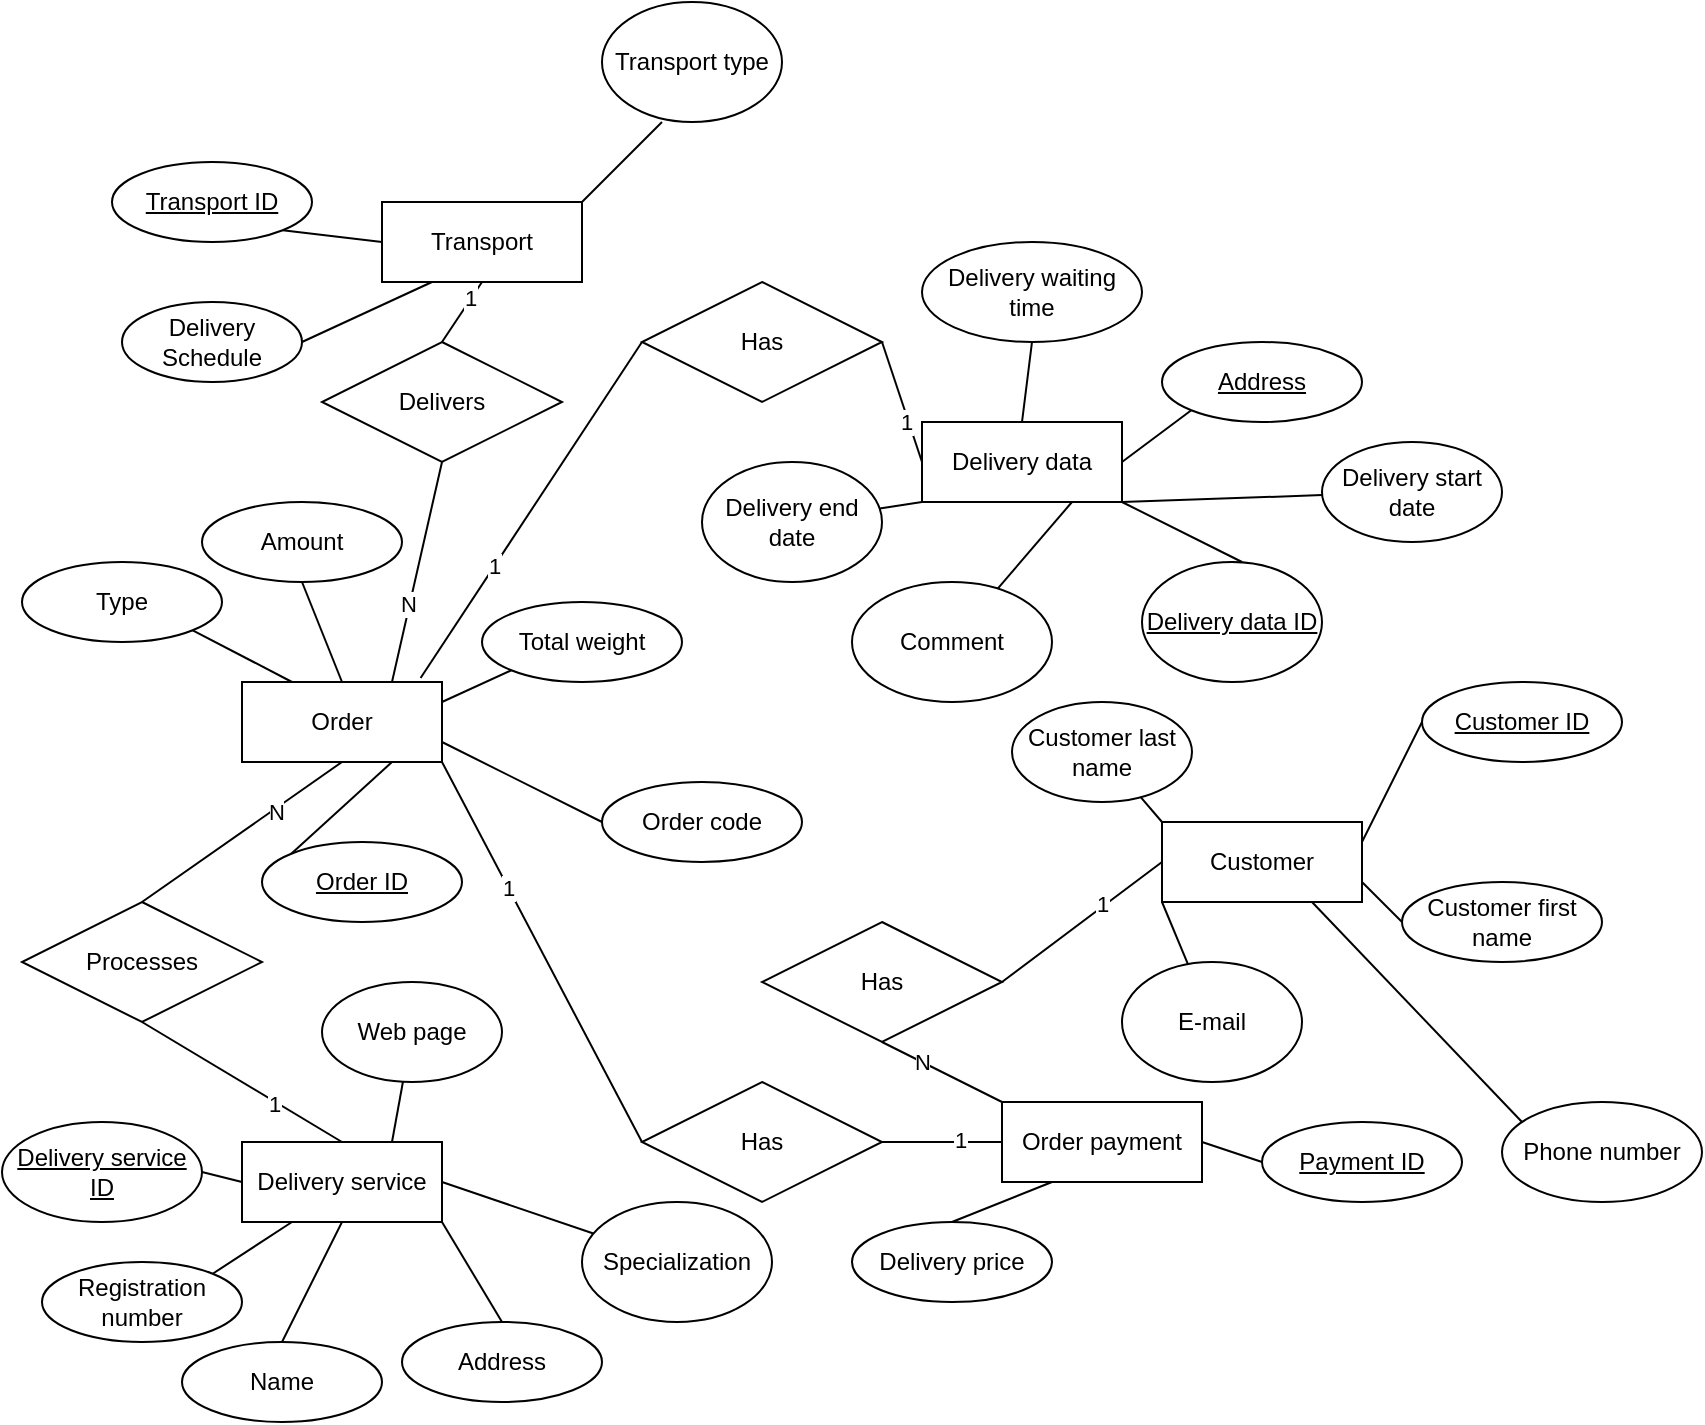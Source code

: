 <mxfile version="14.7.3" type="device"><diagram id="lSaMZZEraKPUulvWcpr4" name="Page-1"><mxGraphModel dx="782" dy="469" grid="1" gridSize="10" guides="1" tooltips="1" connect="1" arrows="1" fold="1" page="1" pageScale="1" pageWidth="850" pageHeight="1100" math="0" shadow="0"><root><mxCell id="0"/><mxCell id="1" parent="0"/><mxCell id="DlnKMRc-uSzthrfpr5x0-1" value="Order" style="whiteSpace=wrap;html=1;align=center;" parent="1" vertex="1"><mxGeometry x="120" y="480" width="100" height="40" as="geometry"/></mxCell><mxCell id="DlnKMRc-uSzthrfpr5x0-2" value="Order ID" style="ellipse;whiteSpace=wrap;html=1;align=center;fontStyle=4;" parent="1" vertex="1"><mxGeometry x="130" y="560" width="100" height="40" as="geometry"/></mxCell><mxCell id="DlnKMRc-uSzthrfpr5x0-5" value="" style="endArrow=none;html=1;rounded=0;entryX=0.75;entryY=1;entryDx=0;entryDy=0;exitX=0;exitY=0;exitDx=0;exitDy=0;" parent="1" source="DlnKMRc-uSzthrfpr5x0-2" target="DlnKMRc-uSzthrfpr5x0-1" edge="1"><mxGeometry relative="1" as="geometry"><mxPoint x="150" y="560" as="sourcePoint"/><mxPoint x="480" y="510" as="targetPoint"/></mxGeometry></mxCell><mxCell id="DlnKMRc-uSzthrfpr5x0-10" value="Delivery service" style="whiteSpace=wrap;html=1;align=center;" parent="1" vertex="1"><mxGeometry x="120" y="710" width="100" height="40" as="geometry"/></mxCell><mxCell id="DlnKMRc-uSzthrfpr5x0-16" value="Customer" style="whiteSpace=wrap;html=1;align=center;" parent="1" vertex="1"><mxGeometry x="580" y="550" width="100" height="40" as="geometry"/></mxCell><mxCell id="DlnKMRc-uSzthrfpr5x0-25" value="Delivery service ID" style="ellipse;whiteSpace=wrap;html=1;align=center;fontStyle=4;" parent="1" vertex="1"><mxGeometry y="700" width="100" height="50" as="geometry"/></mxCell><mxCell id="DlnKMRc-uSzthrfpr5x0-28" value="" style="endArrow=none;html=1;rounded=0;exitX=1;exitY=0.5;exitDx=0;exitDy=0;entryX=0;entryY=0.5;entryDx=0;entryDy=0;" parent="1" source="DlnKMRc-uSzthrfpr5x0-25" target="DlnKMRc-uSzthrfpr5x0-10" edge="1"><mxGeometry relative="1" as="geometry"><mxPoint x="370" y="510" as="sourcePoint"/><mxPoint x="530" y="510" as="targetPoint"/></mxGeometry></mxCell><mxCell id="DlnKMRc-uSzthrfpr5x0-29" value="Type" style="ellipse;whiteSpace=wrap;html=1;align=center;" parent="1" vertex="1"><mxGeometry x="10" y="420" width="100" height="40" as="geometry"/></mxCell><mxCell id="DlnKMRc-uSzthrfpr5x0-30" value="" style="endArrow=none;html=1;rounded=0;exitX=1;exitY=1;exitDx=0;exitDy=0;entryX=0.25;entryY=0;entryDx=0;entryDy=0;" parent="1" source="DlnKMRc-uSzthrfpr5x0-29" target="DlnKMRc-uSzthrfpr5x0-1" edge="1"><mxGeometry relative="1" as="geometry"><mxPoint x="220" y="540" as="sourcePoint"/><mxPoint x="70" y="510" as="targetPoint"/></mxGeometry></mxCell><mxCell id="DlnKMRc-uSzthrfpr5x0-36" value="Registration number" style="ellipse;whiteSpace=wrap;html=1;align=center;" parent="1" vertex="1"><mxGeometry x="20" y="770" width="100" height="40" as="geometry"/></mxCell><mxCell id="DlnKMRc-uSzthrfpr5x0-37" value="" style="endArrow=none;html=1;rounded=0;exitX=1;exitY=0;exitDx=0;exitDy=0;entryX=0.25;entryY=1;entryDx=0;entryDy=0;" parent="1" source="DlnKMRc-uSzthrfpr5x0-36" target="DlnKMRc-uSzthrfpr5x0-10" edge="1"><mxGeometry relative="1" as="geometry"><mxPoint x="400" y="750" as="sourcePoint"/><mxPoint x="455" y="690" as="targetPoint"/></mxGeometry></mxCell><mxCell id="DlnKMRc-uSzthrfpr5x0-44" value="Delivery data" style="whiteSpace=wrap;html=1;align=center;" parent="1" vertex="1"><mxGeometry x="460" y="350" width="100" height="40" as="geometry"/></mxCell><mxCell id="DlnKMRc-uSzthrfpr5x0-52" value="Has" style="shape=rhombus;perimeter=rhombusPerimeter;whiteSpace=wrap;html=1;align=center;" parent="1" vertex="1"><mxGeometry x="320" y="280" width="120" height="60" as="geometry"/></mxCell><mxCell id="DlnKMRc-uSzthrfpr5x0-53" value="" style="endArrow=none;html=1;rounded=0;entryX=1;entryY=0.5;entryDx=0;entryDy=0;exitX=0;exitY=0.5;exitDx=0;exitDy=0;" parent="1" source="DlnKMRc-uSzthrfpr5x0-44" target="DlnKMRc-uSzthrfpr5x0-52" edge="1"><mxGeometry relative="1" as="geometry"><mxPoint x="430" y="510" as="sourcePoint"/><mxPoint x="205" y="490" as="targetPoint"/></mxGeometry></mxCell><mxCell id="DlnKMRc-uSzthrfpr5x0-57" value="1" style="edgeLabel;html=1;align=center;verticalAlign=middle;resizable=0;points=[];" parent="DlnKMRc-uSzthrfpr5x0-53" vertex="1" connectable="0"><mxGeometry x="-0.307" y="1" relative="1" as="geometry"><mxPoint as="offset"/></mxGeometry></mxCell><mxCell id="DlnKMRc-uSzthrfpr5x0-58" value="Address" style="ellipse;whiteSpace=wrap;html=1;align=center;" parent="1" vertex="1"><mxGeometry x="200" y="800" width="100" height="40" as="geometry"/></mxCell><mxCell id="DlnKMRc-uSzthrfpr5x0-59" value="Name" style="ellipse;whiteSpace=wrap;html=1;align=center;" parent="1" vertex="1"><mxGeometry x="90" y="810" width="100" height="40" as="geometry"/></mxCell><mxCell id="DlnKMRc-uSzthrfpr5x0-60" value="" style="endArrow=none;html=1;rounded=0;exitX=0.5;exitY=0;exitDx=0;exitDy=0;entryX=0.5;entryY=1;entryDx=0;entryDy=0;" parent="1" source="DlnKMRc-uSzthrfpr5x0-59" target="DlnKMRc-uSzthrfpr5x0-10" edge="1"><mxGeometry relative="1" as="geometry"><mxPoint x="440" y="740" as="sourcePoint"/><mxPoint x="495" y="680" as="targetPoint"/></mxGeometry></mxCell><mxCell id="DlnKMRc-uSzthrfpr5x0-61" value="" style="endArrow=none;html=1;rounded=0;exitX=1;exitY=1;exitDx=0;exitDy=0;entryX=0.5;entryY=0;entryDx=0;entryDy=0;" parent="1" source="DlnKMRc-uSzthrfpr5x0-10" target="DlnKMRc-uSzthrfpr5x0-58" edge="1"><mxGeometry relative="1" as="geometry"><mxPoint x="505" y="760" as="sourcePoint"/><mxPoint x="560" y="700" as="targetPoint"/></mxGeometry></mxCell><mxCell id="DlnKMRc-uSzthrfpr5x0-66" value="&lt;u&gt;Customer ID&lt;/u&gt;" style="ellipse;whiteSpace=wrap;html=1;align=center;" parent="1" vertex="1"><mxGeometry x="710" y="480" width="100" height="40" as="geometry"/></mxCell><mxCell id="DlnKMRc-uSzthrfpr5x0-67" value="" style="endArrow=none;html=1;rounded=0;exitX=1;exitY=0.25;exitDx=0;exitDy=0;entryX=0;entryY=0.5;entryDx=0;entryDy=0;" parent="1" source="DlnKMRc-uSzthrfpr5x0-16" target="DlnKMRc-uSzthrfpr5x0-66" edge="1"><mxGeometry relative="1" as="geometry"><mxPoint x="655.355" y="695.858" as="sourcePoint"/><mxPoint x="840" y="540" as="targetPoint"/></mxGeometry></mxCell><mxCell id="DlnKMRc-uSzthrfpr5x0-68" value="Transport" style="whiteSpace=wrap;html=1;align=center;" parent="1" vertex="1"><mxGeometry x="190" y="240" width="100" height="40" as="geometry"/></mxCell><mxCell id="DlnKMRc-uSzthrfpr5x0-69" value="" style="endArrow=none;html=1;rounded=0;exitX=0;exitY=0.5;exitDx=0;exitDy=0;entryX=0.893;entryY=-0.05;entryDx=0;entryDy=0;entryPerimeter=0;" parent="1" source="DlnKMRc-uSzthrfpr5x0-52" target="DlnKMRc-uSzthrfpr5x0-1" edge="1"><mxGeometry relative="1" as="geometry"><mxPoint x="329.5" y="420" as="sourcePoint"/><mxPoint x="329.5" y="320" as="targetPoint"/><Array as="points"><mxPoint x="320" y="310"/></Array></mxGeometry></mxCell><mxCell id="DlnKMRc-uSzthrfpr5x0-70" value="1" style="edgeLabel;html=1;align=center;verticalAlign=middle;resizable=0;points=[];" parent="DlnKMRc-uSzthrfpr5x0-69" vertex="1" connectable="0"><mxGeometry x="0.332" y="-1" relative="1" as="geometry"><mxPoint as="offset"/></mxGeometry></mxCell><mxCell id="DlnKMRc-uSzthrfpr5x0-71" value="&lt;u&gt;Transport ID&lt;/u&gt;" style="ellipse;whiteSpace=wrap;html=1;align=center;" parent="1" vertex="1"><mxGeometry x="55" y="220" width="100" height="40" as="geometry"/></mxCell><mxCell id="DlnKMRc-uSzthrfpr5x0-72" value="" style="endArrow=none;html=1;rounded=0;entryX=0;entryY=0.5;entryDx=0;entryDy=0;exitX=1;exitY=1;exitDx=0;exitDy=0;" parent="1" source="DlnKMRc-uSzthrfpr5x0-71" target="DlnKMRc-uSzthrfpr5x0-68" edge="1"><mxGeometry relative="1" as="geometry"><mxPoint x="410" y="270" as="sourcePoint"/><mxPoint x="369.5" y="340" as="targetPoint"/></mxGeometry></mxCell><mxCell id="DlnKMRc-uSzthrfpr5x0-73" value="Total weight" style="ellipse;whiteSpace=wrap;html=1;align=center;" parent="1" vertex="1"><mxGeometry x="240" y="440" width="100" height="40" as="geometry"/></mxCell><mxCell id="DlnKMRc-uSzthrfpr5x0-74" value="" style="endArrow=none;html=1;rounded=0;exitX=0;exitY=0.5;exitDx=0;exitDy=0;entryX=1;entryY=0.75;entryDx=0;entryDy=0;startArrow=none;" parent="1" source="DlnKMRc-uSzthrfpr5x0-6" target="DlnKMRc-uSzthrfpr5x0-1" edge="1"><mxGeometry relative="1" as="geometry"><mxPoint x="80" y="500" as="sourcePoint"/><mxPoint x="155" y="570" as="targetPoint"/></mxGeometry></mxCell><mxCell id="DlnKMRc-uSzthrfpr5x0-75" value="Delivers" style="shape=rhombus;perimeter=rhombusPerimeter;whiteSpace=wrap;html=1;align=center;" parent="1" vertex="1"><mxGeometry x="160" y="310" width="120" height="60" as="geometry"/></mxCell><mxCell id="DlnKMRc-uSzthrfpr5x0-76" value="" style="endArrow=none;html=1;rounded=0;exitX=0.5;exitY=1;exitDx=0;exitDy=0;entryX=0.75;entryY=0;entryDx=0;entryDy=0;" parent="1" source="DlnKMRc-uSzthrfpr5x0-75" target="DlnKMRc-uSzthrfpr5x0-1" edge="1"><mxGeometry relative="1" as="geometry"><mxPoint x="115.355" y="414.142" as="sourcePoint"/><mxPoint x="155" y="490" as="targetPoint"/></mxGeometry></mxCell><mxCell id="DlnKMRc-uSzthrfpr5x0-78" value="N" style="edgeLabel;html=1;align=center;verticalAlign=middle;resizable=0;points=[];" parent="DlnKMRc-uSzthrfpr5x0-76" vertex="1" connectable="0"><mxGeometry x="0.295" y="-1" relative="1" as="geometry"><mxPoint as="offset"/></mxGeometry></mxCell><mxCell id="DlnKMRc-uSzthrfpr5x0-77" value="" style="endArrow=none;html=1;rounded=0;exitX=0.5;exitY=0;exitDx=0;exitDy=0;entryX=0.5;entryY=1;entryDx=0;entryDy=0;" parent="1" source="DlnKMRc-uSzthrfpr5x0-75" target="DlnKMRc-uSzthrfpr5x0-68" edge="1"><mxGeometry relative="1" as="geometry"><mxPoint x="250.355" y="350.002" as="sourcePoint"/><mxPoint x="290" y="425.86" as="targetPoint"/></mxGeometry></mxCell><mxCell id="DlnKMRc-uSzthrfpr5x0-79" value="1" style="edgeLabel;html=1;align=center;verticalAlign=middle;resizable=0;points=[];" parent="DlnKMRc-uSzthrfpr5x0-77" vertex="1" connectable="0"><mxGeometry x="0.404" y="1" relative="1" as="geometry"><mxPoint as="offset"/></mxGeometry></mxCell><mxCell id="DlnKMRc-uSzthrfpr5x0-81" value="Delivery Schedule" style="ellipse;whiteSpace=wrap;html=1;align=center;" parent="1" vertex="1"><mxGeometry x="60" y="290" width="90" height="40" as="geometry"/></mxCell><mxCell id="DlnKMRc-uSzthrfpr5x0-82" value="" style="endArrow=none;html=1;rounded=0;entryX=0.25;entryY=1;entryDx=0;entryDy=0;exitX=1;exitY=0.5;exitDx=0;exitDy=0;" parent="1" source="DlnKMRc-uSzthrfpr5x0-81" target="DlnKMRc-uSzthrfpr5x0-68" edge="1"><mxGeometry relative="1" as="geometry"><mxPoint x="435" y="250" as="sourcePoint"/><mxPoint x="400" y="290" as="targetPoint"/></mxGeometry></mxCell><mxCell id="DlnKMRc-uSzthrfpr5x0-84" value="Order payment" style="whiteSpace=wrap;html=1;align=center;" parent="1" vertex="1"><mxGeometry x="500" y="690" width="100" height="40" as="geometry"/></mxCell><mxCell id="DlnKMRc-uSzthrfpr5x0-85" value="Has" style="shape=rhombus;perimeter=rhombusPerimeter;whiteSpace=wrap;html=1;align=center;" parent="1" vertex="1"><mxGeometry x="320" y="680" width="120" height="60" as="geometry"/></mxCell><mxCell id="DlnKMRc-uSzthrfpr5x0-86" value="" style="endArrow=none;html=1;rounded=0;exitX=1;exitY=0.5;exitDx=0;exitDy=0;entryX=0;entryY=0.5;entryDx=0;entryDy=0;" parent="1" source="DlnKMRc-uSzthrfpr5x0-85" target="DlnKMRc-uSzthrfpr5x0-84" edge="1"><mxGeometry relative="1" as="geometry"><mxPoint x="530" y="690" as="sourcePoint"/><mxPoint x="524.645" y="725.858" as="targetPoint"/></mxGeometry></mxCell><mxCell id="DlnKMRc-uSzthrfpr5x0-89" value="1" style="edgeLabel;html=1;align=center;verticalAlign=middle;resizable=0;points=[];" parent="DlnKMRc-uSzthrfpr5x0-86" vertex="1" connectable="0"><mxGeometry x="0.275" y="1" relative="1" as="geometry"><mxPoint as="offset"/></mxGeometry></mxCell><mxCell id="DlnKMRc-uSzthrfpr5x0-87" value="" style="endArrow=none;html=1;rounded=0;exitX=1;exitY=1;exitDx=0;exitDy=0;entryX=0;entryY=0.5;entryDx=0;entryDy=0;" parent="1" source="DlnKMRc-uSzthrfpr5x0-1" target="DlnKMRc-uSzthrfpr5x0-85" edge="1"><mxGeometry relative="1" as="geometry"><mxPoint x="540" y="700" as="sourcePoint"/><mxPoint x="534.645" y="735.858" as="targetPoint"/></mxGeometry></mxCell><mxCell id="DlnKMRc-uSzthrfpr5x0-88" value="1" style="edgeLabel;html=1;align=center;verticalAlign=middle;resizable=0;points=[];" parent="DlnKMRc-uSzthrfpr5x0-87" vertex="1" connectable="0"><mxGeometry x="-0.339" relative="1" as="geometry"><mxPoint as="offset"/></mxGeometry></mxCell><mxCell id="DlnKMRc-uSzthrfpr5x0-90" value="Has" style="shape=rhombus;perimeter=rhombusPerimeter;whiteSpace=wrap;html=1;align=center;" parent="1" vertex="1"><mxGeometry x="380" y="600" width="120" height="60" as="geometry"/></mxCell><mxCell id="DlnKMRc-uSzthrfpr5x0-92" value="" style="endArrow=none;html=1;rounded=0;exitX=0.5;exitY=1;exitDx=0;exitDy=0;entryX=0;entryY=0;entryDx=0;entryDy=0;" parent="1" source="DlnKMRc-uSzthrfpr5x0-90" target="DlnKMRc-uSzthrfpr5x0-84" edge="1"><mxGeometry relative="1" as="geometry"><mxPoint x="790" y="560" as="sourcePoint"/><mxPoint x="910" y="600" as="targetPoint"/></mxGeometry></mxCell><mxCell id="DlnKMRc-uSzthrfpr5x0-93" value="N" style="edgeLabel;html=1;align=center;verticalAlign=middle;resizable=0;points=[];" parent="DlnKMRc-uSzthrfpr5x0-92" vertex="1" connectable="0"><mxGeometry x="-0.339" relative="1" as="geometry"><mxPoint as="offset"/></mxGeometry></mxCell><mxCell id="DlnKMRc-uSzthrfpr5x0-94" value="" style="endArrow=none;html=1;rounded=0;exitX=1;exitY=0.5;exitDx=0;exitDy=0;entryX=0;entryY=0.5;entryDx=0;entryDy=0;" parent="1" source="DlnKMRc-uSzthrfpr5x0-90" target="DlnKMRc-uSzthrfpr5x0-16" edge="1"><mxGeometry relative="1" as="geometry"><mxPoint x="890" y="660" as="sourcePoint"/><mxPoint x="940" y="700" as="targetPoint"/><Array as="points"><mxPoint x="500" y="630"/></Array></mxGeometry></mxCell><mxCell id="DlnKMRc-uSzthrfpr5x0-95" value="1" style="edgeLabel;html=1;align=center;verticalAlign=middle;resizable=0;points=[];" parent="DlnKMRc-uSzthrfpr5x0-94" vertex="1" connectable="0"><mxGeometry x="0.275" y="1" relative="1" as="geometry"><mxPoint as="offset"/></mxGeometry></mxCell><mxCell id="DlnKMRc-uSzthrfpr5x0-96" value="Delivery price" style="ellipse;whiteSpace=wrap;html=1;align=center;" parent="1" vertex="1"><mxGeometry x="425" y="750" width="100" height="40" as="geometry"/></mxCell><mxCell id="DlnKMRc-uSzthrfpr5x0-98" value="&lt;u&gt;Payment ID&lt;/u&gt;" style="ellipse;whiteSpace=wrap;html=1;align=center;" parent="1" vertex="1"><mxGeometry x="630" y="700" width="100" height="40" as="geometry"/></mxCell><mxCell id="DlnKMRc-uSzthrfpr5x0-99" value="" style="endArrow=none;html=1;rounded=0;entryX=0;entryY=0.5;entryDx=0;entryDy=0;exitX=1;exitY=0.5;exitDx=0;exitDy=0;" parent="1" source="DlnKMRc-uSzthrfpr5x0-84" target="DlnKMRc-uSzthrfpr5x0-98" edge="1"><mxGeometry relative="1" as="geometry"><mxPoint x="595.355" y="754.142" as="sourcePoint"/><mxPoint x="610" y="800" as="targetPoint"/></mxGeometry></mxCell><mxCell id="DlnKMRc-uSzthrfpr5x0-101" value="" style="endArrow=none;html=1;rounded=0;entryX=0.5;entryY=0;entryDx=0;entryDy=0;exitX=0.25;exitY=1;exitDx=0;exitDy=0;" parent="1" source="DlnKMRc-uSzthrfpr5x0-84" target="DlnKMRc-uSzthrfpr5x0-96" edge="1"><mxGeometry relative="1" as="geometry"><mxPoint x="615.355" y="774.142" as="sourcePoint"/><mxPoint x="630" y="820" as="targetPoint"/></mxGeometry></mxCell><mxCell id="DlnKMRc-uSzthrfpr5x0-103" value="Delivery waiting time" style="ellipse;whiteSpace=wrap;html=1;align=center;" parent="1" vertex="1"><mxGeometry x="460" y="260" width="110" height="50" as="geometry"/></mxCell><mxCell id="DlnKMRc-uSzthrfpr5x0-104" value="" style="endArrow=none;html=1;rounded=0;entryX=0.5;entryY=1;entryDx=0;entryDy=0;exitX=0.5;exitY=0;exitDx=0;exitDy=0;" parent="1" source="DlnKMRc-uSzthrfpr5x0-44" target="DlnKMRc-uSzthrfpr5x0-103" edge="1"><mxGeometry relative="1" as="geometry"><mxPoint x="560" y="290" as="sourcePoint"/><mxPoint x="390" y="280" as="targetPoint"/></mxGeometry></mxCell><mxCell id="DlnKMRc-uSzthrfpr5x0-111" value="Processes" style="shape=rhombus;perimeter=rhombusPerimeter;whiteSpace=wrap;html=1;align=center;" parent="1" vertex="1"><mxGeometry x="10" y="590" width="120" height="60" as="geometry"/></mxCell><mxCell id="DlnKMRc-uSzthrfpr5x0-117" value="" style="endArrow=none;html=1;rounded=0;exitX=0.5;exitY=1;exitDx=0;exitDy=0;entryX=0.5;entryY=0;entryDx=0;entryDy=0;" parent="1" source="DlnKMRc-uSzthrfpr5x0-1" target="DlnKMRc-uSzthrfpr5x0-111" edge="1"><mxGeometry relative="1" as="geometry"><mxPoint x="140" y="710" as="sourcePoint"/><mxPoint x="170" y="640" as="targetPoint"/></mxGeometry></mxCell><mxCell id="DlnKMRc-uSzthrfpr5x0-118" value="N" style="edgeLabel;html=1;align=center;verticalAlign=middle;resizable=0;points=[];" parent="DlnKMRc-uSzthrfpr5x0-117" vertex="1" connectable="0"><mxGeometry x="-0.314" y="1" relative="1" as="geometry"><mxPoint x="1" as="offset"/></mxGeometry></mxCell><mxCell id="DlnKMRc-uSzthrfpr5x0-119" value="" style="endArrow=none;html=1;rounded=0;exitX=0.5;exitY=0;exitDx=0;exitDy=0;entryX=0.5;entryY=1;entryDx=0;entryDy=0;" parent="1" source="DlnKMRc-uSzthrfpr5x0-10" target="DlnKMRc-uSzthrfpr5x0-111" edge="1"><mxGeometry relative="1" as="geometry"><mxPoint x="180" y="700" as="sourcePoint"/><mxPoint x="230" y="660" as="targetPoint"/></mxGeometry></mxCell><mxCell id="DlnKMRc-uSzthrfpr5x0-120" value="1" style="edgeLabel;html=1;align=center;verticalAlign=middle;resizable=0;points=[];" parent="DlnKMRc-uSzthrfpr5x0-119" vertex="1" connectable="0"><mxGeometry x="-0.314" y="1" relative="1" as="geometry"><mxPoint x="1" as="offset"/></mxGeometry></mxCell><mxCell id="U9NR7d3LmG812MhmZeoN-3" value="Amount" style="ellipse;whiteSpace=wrap;html=1;align=center;" parent="1" vertex="1"><mxGeometry x="100" y="390" width="100" height="40" as="geometry"/></mxCell><mxCell id="U9NR7d3LmG812MhmZeoN-4" value="" style="endArrow=none;html=1;rounded=0;exitX=0.5;exitY=1;exitDx=0;exitDy=0;entryX=0.5;entryY=0;entryDx=0;entryDy=0;" parent="1" source="U9NR7d3LmG812MhmZeoN-3" target="DlnKMRc-uSzthrfpr5x0-1" edge="1"><mxGeometry relative="1" as="geometry"><mxPoint x="65.355" y="444.142" as="sourcePoint"/><mxPoint x="155" y="490" as="targetPoint"/></mxGeometry></mxCell><mxCell id="DlnKMRc-uSzthrfpr5x0-6" value="Order code" style="ellipse;whiteSpace=wrap;html=1;align=center;" parent="1" vertex="1"><mxGeometry x="300" y="530" width="100" height="40" as="geometry"/></mxCell><mxCell id="Ej4VxV39ZV2qkyx0NSc0-1" value="" style="endArrow=none;html=1;rounded=0;exitX=0;exitY=1;exitDx=0;exitDy=0;entryX=1;entryY=0.25;entryDx=0;entryDy=0;" parent="1" source="DlnKMRc-uSzthrfpr5x0-73" target="DlnKMRc-uSzthrfpr5x0-1" edge="1"><mxGeometry relative="1" as="geometry"><mxPoint x="400" y="510" as="sourcePoint"/><mxPoint x="120" y="490" as="targetPoint"/></mxGeometry></mxCell><mxCell id="Ej4VxV39ZV2qkyx0NSc0-2" value="&lt;u&gt;Address&lt;/u&gt;" style="ellipse;whiteSpace=wrap;html=1;align=center;" parent="1" vertex="1"><mxGeometry x="580" y="310" width="100" height="40" as="geometry"/></mxCell><mxCell id="Ej4VxV39ZV2qkyx0NSc0-3" value="" style="endArrow=none;html=1;rounded=0;entryX=0;entryY=1;entryDx=0;entryDy=0;exitX=1;exitY=0.5;exitDx=0;exitDy=0;" parent="1" source="DlnKMRc-uSzthrfpr5x0-44" target="Ej4VxV39ZV2qkyx0NSc0-2" edge="1"><mxGeometry relative="1" as="geometry"><mxPoint x="530" y="280" as="sourcePoint"/><mxPoint x="550" y="250" as="targetPoint"/></mxGeometry></mxCell><mxCell id="Ej4VxV39ZV2qkyx0NSc0-4" value="Customer first name" style="ellipse;whiteSpace=wrap;html=1;align=center;" parent="1" vertex="1"><mxGeometry x="700" y="580" width="100" height="40" as="geometry"/></mxCell><mxCell id="Ej4VxV39ZV2qkyx0NSc0-5" value="" style="endArrow=none;html=1;rounded=0;exitX=1;exitY=0.75;exitDx=0;exitDy=0;entryX=0;entryY=0.5;entryDx=0;entryDy=0;" parent="1" source="DlnKMRc-uSzthrfpr5x0-16" target="Ej4VxV39ZV2qkyx0NSc0-4" edge="1"><mxGeometry relative="1" as="geometry"><mxPoint x="630" y="510" as="sourcePoint"/><mxPoint x="660" y="480" as="targetPoint"/></mxGeometry></mxCell><mxCell id="h71MgkJ18iKwmAg96_k5-4" value="" style="endArrow=none;html=1;" edge="1" parent="1"><mxGeometry width="50" height="50" relative="1" as="geometry"><mxPoint x="290" y="240" as="sourcePoint"/><mxPoint x="330" y="200" as="targetPoint"/></mxGeometry></mxCell><mxCell id="h71MgkJ18iKwmAg96_k5-5" value="Transport type" style="ellipse;whiteSpace=wrap;html=1;" vertex="1" parent="1"><mxGeometry x="300" y="140" width="90" height="60" as="geometry"/></mxCell><mxCell id="h71MgkJ18iKwmAg96_k5-6" value="" style="endArrow=none;html=1;exitX=1;exitY=1;exitDx=0;exitDy=0;" edge="1" parent="1" source="DlnKMRc-uSzthrfpr5x0-44" target="h71MgkJ18iKwmAg96_k5-7"><mxGeometry width="50" height="50" relative="1" as="geometry"><mxPoint x="580" y="420" as="sourcePoint"/><mxPoint x="690" y="390" as="targetPoint"/></mxGeometry></mxCell><mxCell id="h71MgkJ18iKwmAg96_k5-7" value="Delivery start date" style="ellipse;whiteSpace=wrap;html=1;" vertex="1" parent="1"><mxGeometry x="660" y="360" width="90" height="50" as="geometry"/></mxCell><mxCell id="h71MgkJ18iKwmAg96_k5-8" value="" style="endArrow=none;html=1;exitX=0;exitY=1;exitDx=0;exitDy=0;" edge="1" parent="1" source="DlnKMRc-uSzthrfpr5x0-44" target="h71MgkJ18iKwmAg96_k5-9"><mxGeometry width="50" height="50" relative="1" as="geometry"><mxPoint x="400" y="400" as="sourcePoint"/><mxPoint x="460" y="390" as="targetPoint"/></mxGeometry></mxCell><mxCell id="h71MgkJ18iKwmAg96_k5-9" value="Delivery end date" style="ellipse;whiteSpace=wrap;html=1;" vertex="1" parent="1"><mxGeometry x="350" y="370" width="90" height="60" as="geometry"/></mxCell><mxCell id="h71MgkJ18iKwmAg96_k5-10" value="" style="endArrow=none;html=1;exitX=0.75;exitY=1;exitDx=0;exitDy=0;" edge="1" parent="1" source="DlnKMRc-uSzthrfpr5x0-44" target="h71MgkJ18iKwmAg96_k5-11"><mxGeometry width="50" height="50" relative="1" as="geometry"><mxPoint x="550" y="440" as="sourcePoint"/><mxPoint x="535" y="390" as="targetPoint"/></mxGeometry></mxCell><mxCell id="h71MgkJ18iKwmAg96_k5-11" value="Comment" style="ellipse;whiteSpace=wrap;html=1;" vertex="1" parent="1"><mxGeometry x="425" y="430" width="100" height="60" as="geometry"/></mxCell><mxCell id="h71MgkJ18iKwmAg96_k5-13" value="" style="endArrow=none;html=1;entryX=1;entryY=1;entryDx=0;entryDy=0;" edge="1" parent="1" target="DlnKMRc-uSzthrfpr5x0-44"><mxGeometry width="50" height="50" relative="1" as="geometry"><mxPoint x="620" y="420" as="sourcePoint"/><mxPoint x="580" y="470" as="targetPoint"/></mxGeometry></mxCell><mxCell id="h71MgkJ18iKwmAg96_k5-14" value="Delivery data ID" style="ellipse;whiteSpace=wrap;html=1;fontStyle=4" vertex="1" parent="1"><mxGeometry x="570" y="420" width="90" height="60" as="geometry"/></mxCell><mxCell id="h71MgkJ18iKwmAg96_k5-15" value="" style="endArrow=none;html=1;exitX=0;exitY=0;exitDx=0;exitDy=0;" edge="1" parent="1" source="DlnKMRc-uSzthrfpr5x0-16" target="h71MgkJ18iKwmAg96_k5-16"><mxGeometry width="50" height="50" relative="1" as="geometry"><mxPoint x="530" y="530" as="sourcePoint"/><mxPoint x="570" y="550" as="targetPoint"/></mxGeometry></mxCell><mxCell id="h71MgkJ18iKwmAg96_k5-16" value="Customer last name" style="ellipse;whiteSpace=wrap;html=1;" vertex="1" parent="1"><mxGeometry x="505" y="490" width="90" height="50" as="geometry"/></mxCell><mxCell id="h71MgkJ18iKwmAg96_k5-18" value="" style="endArrow=none;html=1;exitX=0;exitY=1;exitDx=0;exitDy=0;" edge="1" parent="1" source="DlnKMRc-uSzthrfpr5x0-16" target="h71MgkJ18iKwmAg96_k5-19"><mxGeometry width="50" height="50" relative="1" as="geometry"><mxPoint x="580" y="640" as="sourcePoint"/><mxPoint x="570" y="590" as="targetPoint"/></mxGeometry></mxCell><mxCell id="h71MgkJ18iKwmAg96_k5-19" value="E-mail" style="ellipse;whiteSpace=wrap;html=1;" vertex="1" parent="1"><mxGeometry x="560" y="620" width="90" height="60" as="geometry"/></mxCell><mxCell id="h71MgkJ18iKwmAg96_k5-20" value="" style="endArrow=none;html=1;entryX=0.75;entryY=1;entryDx=0;entryDy=0;" edge="1" parent="1" target="DlnKMRc-uSzthrfpr5x0-16"><mxGeometry width="50" height="50" relative="1" as="geometry"><mxPoint x="760" y="700" as="sourcePoint"/><mxPoint x="560" y="650" as="targetPoint"/></mxGeometry></mxCell><mxCell id="h71MgkJ18iKwmAg96_k5-21" value="Phone number" style="ellipse;whiteSpace=wrap;html=1;" vertex="1" parent="1"><mxGeometry x="750" y="690" width="100" height="50" as="geometry"/></mxCell><mxCell id="h71MgkJ18iKwmAg96_k5-23" value="" style="endArrow=none;html=1;exitX=0.75;exitY=0;exitDx=0;exitDy=0;" edge="1" parent="1" source="DlnKMRc-uSzthrfpr5x0-10" target="h71MgkJ18iKwmAg96_k5-24"><mxGeometry width="50" height="50" relative="1" as="geometry"><mxPoint x="190" y="700" as="sourcePoint"/><mxPoint x="200" y="670" as="targetPoint"/></mxGeometry></mxCell><mxCell id="h71MgkJ18iKwmAg96_k5-24" value="Web page" style="ellipse;whiteSpace=wrap;html=1;" vertex="1" parent="1"><mxGeometry x="160" y="630" width="90" height="50" as="geometry"/></mxCell><mxCell id="h71MgkJ18iKwmAg96_k5-25" value="" style="endArrow=none;html=1;" edge="1" parent="1" target="h71MgkJ18iKwmAg96_k5-26"><mxGeometry width="50" height="50" relative="1" as="geometry"><mxPoint x="220" y="730" as="sourcePoint"/><mxPoint x="320" y="770" as="targetPoint"/></mxGeometry></mxCell><mxCell id="h71MgkJ18iKwmAg96_k5-26" value="Specialization" style="ellipse;whiteSpace=wrap;html=1;" vertex="1" parent="1"><mxGeometry x="290" y="740" width="95" height="60" as="geometry"/></mxCell></root></mxGraphModel></diagram></mxfile>